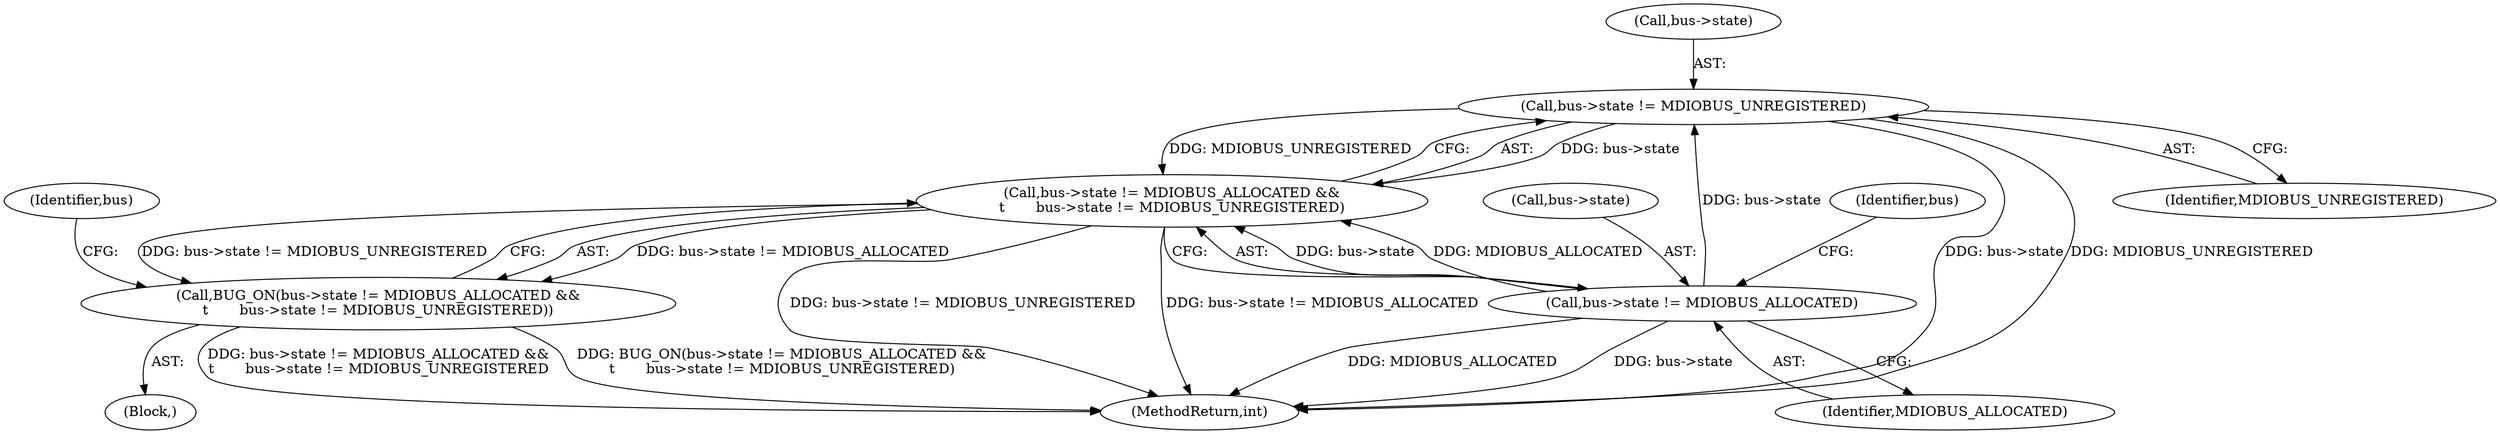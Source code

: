digraph "0_linux_6ff7b060535e87c2ae14dd8548512abfdda528fb@pointer" {
"1000142" [label="(Call,bus->state != MDIOBUS_UNREGISTERED)"];
"1000137" [label="(Call,bus->state != MDIOBUS_ALLOCATED)"];
"1000136" [label="(Call,bus->state != MDIOBUS_ALLOCATED &&\n\t       bus->state != MDIOBUS_UNREGISTERED)"];
"1000135" [label="(Call,BUG_ON(bus->state != MDIOBUS_ALLOCATED &&\n\t       bus->state != MDIOBUS_UNREGISTERED))"];
"1000144" [label="(Identifier,bus)"];
"1000142" [label="(Call,bus->state != MDIOBUS_UNREGISTERED)"];
"1000138" [label="(Call,bus->state)"];
"1000141" [label="(Identifier,MDIOBUS_ALLOCATED)"];
"1000105" [label="(Block,)"];
"1000149" [label="(Identifier,bus)"];
"1000135" [label="(Call,BUG_ON(bus->state != MDIOBUS_ALLOCATED &&\n\t       bus->state != MDIOBUS_UNREGISTERED))"];
"1000137" [label="(Call,bus->state != MDIOBUS_ALLOCATED)"];
"1000136" [label="(Call,bus->state != MDIOBUS_ALLOCATED &&\n\t       bus->state != MDIOBUS_UNREGISTERED)"];
"1000146" [label="(Identifier,MDIOBUS_UNREGISTERED)"];
"1000143" [label="(Call,bus->state)"];
"1000357" [label="(MethodReturn,int)"];
"1000142" -> "1000136"  [label="AST: "];
"1000142" -> "1000146"  [label="CFG: "];
"1000143" -> "1000142"  [label="AST: "];
"1000146" -> "1000142"  [label="AST: "];
"1000136" -> "1000142"  [label="CFG: "];
"1000142" -> "1000357"  [label="DDG: bus->state"];
"1000142" -> "1000357"  [label="DDG: MDIOBUS_UNREGISTERED"];
"1000142" -> "1000136"  [label="DDG: bus->state"];
"1000142" -> "1000136"  [label="DDG: MDIOBUS_UNREGISTERED"];
"1000137" -> "1000142"  [label="DDG: bus->state"];
"1000137" -> "1000136"  [label="AST: "];
"1000137" -> "1000141"  [label="CFG: "];
"1000138" -> "1000137"  [label="AST: "];
"1000141" -> "1000137"  [label="AST: "];
"1000144" -> "1000137"  [label="CFG: "];
"1000136" -> "1000137"  [label="CFG: "];
"1000137" -> "1000357"  [label="DDG: MDIOBUS_ALLOCATED"];
"1000137" -> "1000357"  [label="DDG: bus->state"];
"1000137" -> "1000136"  [label="DDG: bus->state"];
"1000137" -> "1000136"  [label="DDG: MDIOBUS_ALLOCATED"];
"1000136" -> "1000135"  [label="AST: "];
"1000135" -> "1000136"  [label="CFG: "];
"1000136" -> "1000357"  [label="DDG: bus->state != MDIOBUS_UNREGISTERED"];
"1000136" -> "1000357"  [label="DDG: bus->state != MDIOBUS_ALLOCATED"];
"1000136" -> "1000135"  [label="DDG: bus->state != MDIOBUS_ALLOCATED"];
"1000136" -> "1000135"  [label="DDG: bus->state != MDIOBUS_UNREGISTERED"];
"1000135" -> "1000105"  [label="AST: "];
"1000149" -> "1000135"  [label="CFG: "];
"1000135" -> "1000357"  [label="DDG: BUG_ON(bus->state != MDIOBUS_ALLOCATED &&\n\t       bus->state != MDIOBUS_UNREGISTERED)"];
"1000135" -> "1000357"  [label="DDG: bus->state != MDIOBUS_ALLOCATED &&\n\t       bus->state != MDIOBUS_UNREGISTERED"];
}
